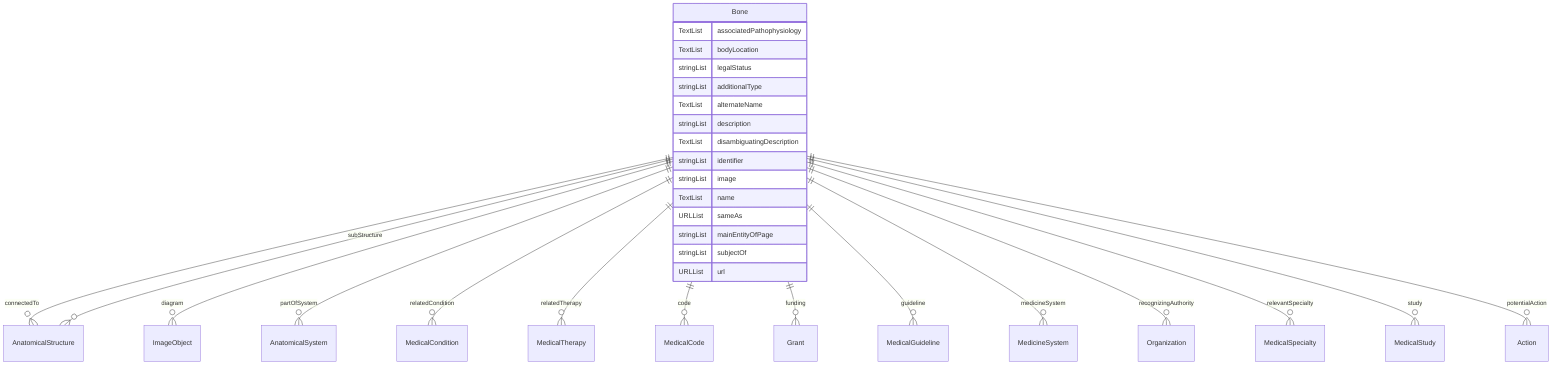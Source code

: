 erDiagram
Bone {
    TextList associatedPathophysiology  
    TextList bodyLocation  
    stringList legalStatus  
    stringList additionalType  
    TextList alternateName  
    stringList description  
    TextList disambiguatingDescription  
    stringList identifier  
    stringList image  
    TextList name  
    URLList sameAs  
    stringList mainEntityOfPage  
    stringList subjectOf  
    URLList url  
}

Bone ||--}o AnatomicalStructure : "connectedTo"
Bone ||--}o ImageObject : "diagram"
Bone ||--}o AnatomicalSystem : "partOfSystem"
Bone ||--}o MedicalCondition : "relatedCondition"
Bone ||--}o MedicalTherapy : "relatedTherapy"
Bone ||--}o AnatomicalStructure : "subStructure"
Bone ||--}o MedicalCode : "code"
Bone ||--}o Grant : "funding"
Bone ||--}o MedicalGuideline : "guideline"
Bone ||--}o MedicineSystem : "medicineSystem"
Bone ||--}o Organization : "recognizingAuthority"
Bone ||--}o MedicalSpecialty : "relevantSpecialty"
Bone ||--}o MedicalStudy : "study"
Bone ||--}o Action : "potentialAction"